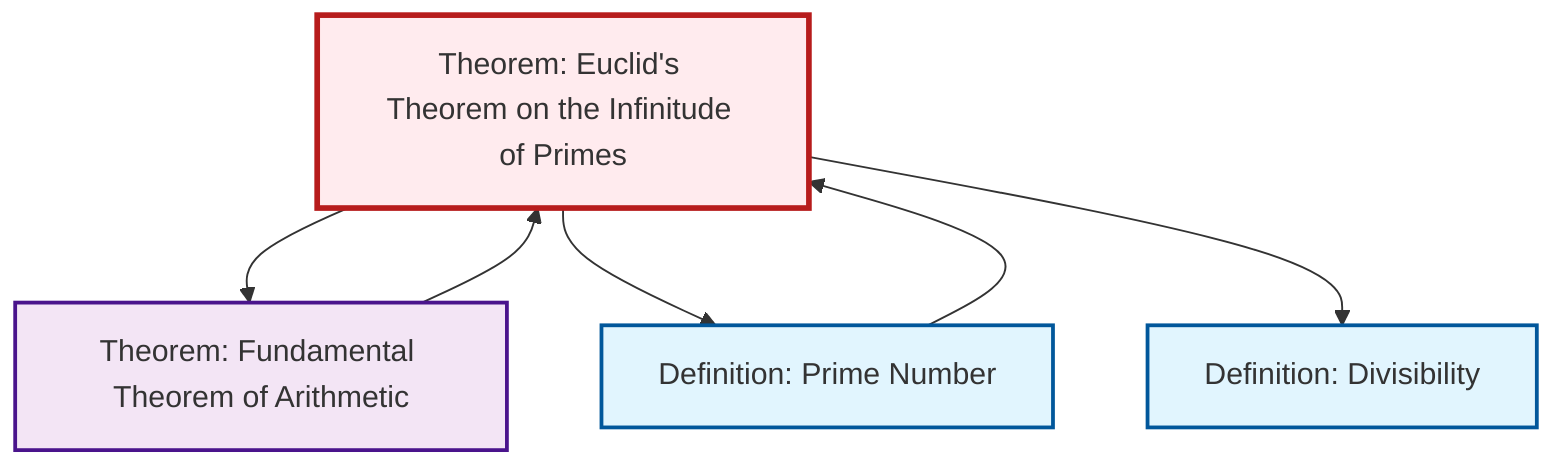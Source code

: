 graph TD
    classDef definition fill:#e1f5fe,stroke:#01579b,stroke-width:2px
    classDef theorem fill:#f3e5f5,stroke:#4a148c,stroke-width:2px
    classDef axiom fill:#fff3e0,stroke:#e65100,stroke-width:2px
    classDef example fill:#e8f5e9,stroke:#1b5e20,stroke-width:2px
    classDef current fill:#ffebee,stroke:#b71c1c,stroke-width:3px
    def-divisibility["Definition: Divisibility"]:::definition
    thm-euclid-infinitude-primes["Theorem: Euclid's Theorem on the Infinitude of Primes"]:::theorem
    thm-fundamental-arithmetic["Theorem: Fundamental Theorem of Arithmetic"]:::theorem
    def-prime["Definition: Prime Number"]:::definition
    thm-fundamental-arithmetic --> thm-euclid-infinitude-primes
    def-prime --> thm-euclid-infinitude-primes
    thm-euclid-infinitude-primes --> thm-fundamental-arithmetic
    thm-euclid-infinitude-primes --> def-prime
    thm-euclid-infinitude-primes --> def-divisibility
    class thm-euclid-infinitude-primes current